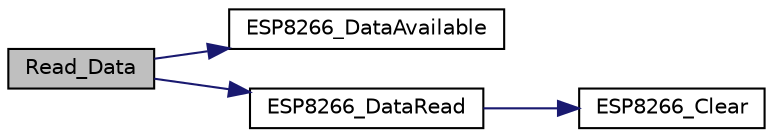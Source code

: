 digraph "Read_Data"
{
 // LATEX_PDF_SIZE
  edge [fontname="Helvetica",fontsize="10",labelfontname="Helvetica",labelfontsize="10"];
  node [fontname="Helvetica",fontsize="10",shape=record];
  rankdir="LR";
  Node1 [label="Read_Data",height=0.2,width=0.4,color="black", fillcolor="grey75", style="filled", fontcolor="black",tooltip=" "];
  Node1 -> Node2 [color="midnightblue",fontsize="10",style="solid",fontname="Helvetica"];
  Node2 [label="ESP8266_DataAvailable",height=0.2,width=0.4,color="black", fillcolor="white", style="filled",URL="$_e_s_p8266_8c.html#ab751b2cc586fb940ecea95e890aa2a5b",tooltip=" "];
  Node1 -> Node3 [color="midnightblue",fontsize="10",style="solid",fontname="Helvetica"];
  Node3 [label="ESP8266_DataRead",height=0.2,width=0.4,color="black", fillcolor="white", style="filled",URL="$_e_s_p8266_8c.html#a9618a089d44249fc792a7e166429e9bb",tooltip=" "];
  Node3 -> Node4 [color="midnightblue",fontsize="10",style="solid",fontname="Helvetica"];
  Node4 [label="ESP8266_Clear",height=0.2,width=0.4,color="black", fillcolor="white", style="filled",URL="$_e_s_p8266_8c.html#a233da09cb45069e46cecce2a4f3703d9",tooltip=" "];
}
